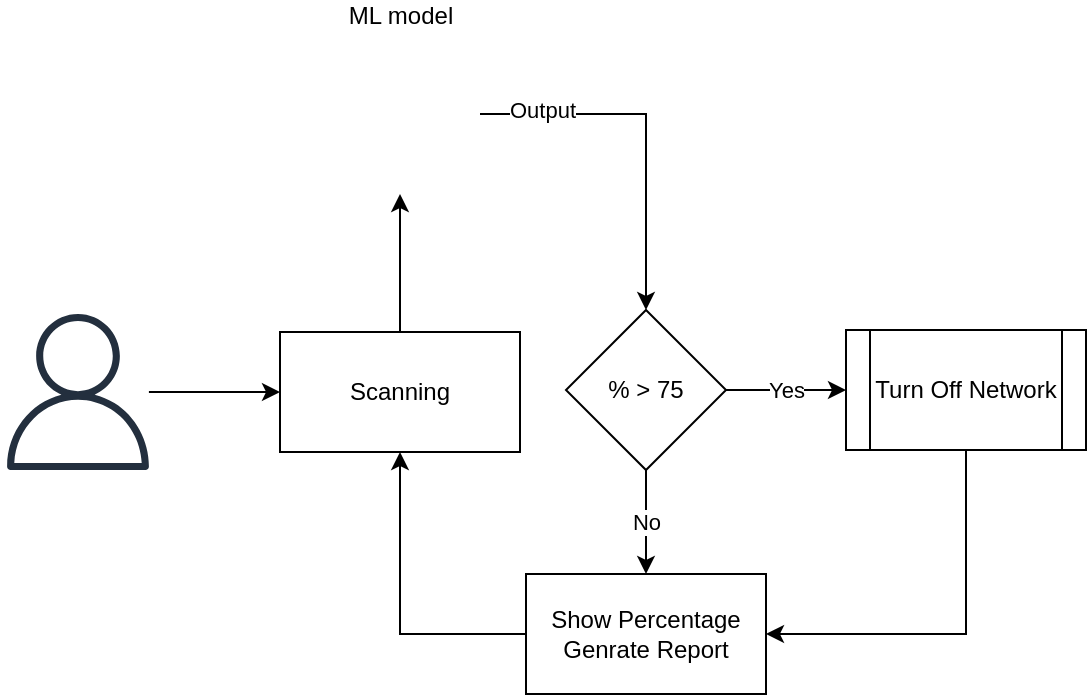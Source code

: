 <mxfile version="13.9.7" type="device"><diagram id="BhWSE_nugIRDwKylVVeL" name="Page-1"><mxGraphModel dx="1038" dy="1717" grid="1" gridSize="10" guides="1" tooltips="1" connect="1" arrows="1" fold="1" page="1" pageScale="1" pageWidth="827" pageHeight="1169" math="0" shadow="0"><root><mxCell id="0"/><mxCell id="1" parent="0"/><mxCell id="bP68IwsOBT3aeBG1_8DS-11" style="edgeStyle=orthogonalEdgeStyle;rounded=0;orthogonalLoop=1;jettySize=auto;html=1;entryX=0;entryY=0.5;entryDx=0;entryDy=0;" edge="1" parent="1" source="bP68IwsOBT3aeBG1_8DS-1" target="bP68IwsOBT3aeBG1_8DS-5"><mxGeometry relative="1" as="geometry"/></mxCell><mxCell id="bP68IwsOBT3aeBG1_8DS-1" value="" style="outlineConnect=0;fontColor=#232F3E;gradientColor=none;fillColor=#232F3E;strokeColor=none;dashed=0;verticalLabelPosition=bottom;verticalAlign=top;align=center;html=1;fontSize=12;fontStyle=0;aspect=fixed;pointerEvents=1;shape=mxgraph.aws4.user;" vertex="1" parent="1"><mxGeometry x="10" y="140" width="78" height="78" as="geometry"/></mxCell><mxCell id="bP68IwsOBT3aeBG1_8DS-10" style="edgeStyle=orthogonalEdgeStyle;rounded=0;orthogonalLoop=1;jettySize=auto;html=1;exitX=0.5;exitY=0;exitDx=0;exitDy=0;" edge="1" parent="1" source="bP68IwsOBT3aeBG1_8DS-5" target="bP68IwsOBT3aeBG1_8DS-7"><mxGeometry relative="1" as="geometry"/></mxCell><mxCell id="bP68IwsOBT3aeBG1_8DS-5" value="Scanning" style="rounded=0;whiteSpace=wrap;html=1;" vertex="1" parent="1"><mxGeometry x="150" y="149" width="120" height="60" as="geometry"/></mxCell><mxCell id="bP68IwsOBT3aeBG1_8DS-15" style="edgeStyle=orthogonalEdgeStyle;rounded=0;orthogonalLoop=1;jettySize=auto;html=1;exitX=1;exitY=0.5;exitDx=0;exitDy=0;" edge="1" parent="1" source="bP68IwsOBT3aeBG1_8DS-7" target="bP68IwsOBT3aeBG1_8DS-13"><mxGeometry relative="1" as="geometry"/></mxCell><mxCell id="bP68IwsOBT3aeBG1_8DS-16" value="Output" style="edgeLabel;html=1;align=center;verticalAlign=middle;resizable=0;points=[];" vertex="1" connectable="0" parent="bP68IwsOBT3aeBG1_8DS-15"><mxGeometry x="-0.659" y="2" relative="1" as="geometry"><mxPoint as="offset"/></mxGeometry></mxCell><mxCell id="bP68IwsOBT3aeBG1_8DS-7" value="ML model" style="shape=image;html=1;verticalAlign=bottom;verticalLabelPosition=top;labelBackgroundColor=#ffffff;imageAspect=0;aspect=fixed;image=https://cdn3.iconfinder.com/data/icons/line-icons-set/128/1-08-128.png;labelPosition=center;align=center;" vertex="1" parent="1"><mxGeometry x="170" width="80" height="80" as="geometry"/></mxCell><mxCell id="bP68IwsOBT3aeBG1_8DS-18" value="No" style="edgeStyle=orthogonalEdgeStyle;rounded=0;orthogonalLoop=1;jettySize=auto;html=1;" edge="1" parent="1" source="bP68IwsOBT3aeBG1_8DS-13" target="bP68IwsOBT3aeBG1_8DS-17"><mxGeometry relative="1" as="geometry"/></mxCell><mxCell id="bP68IwsOBT3aeBG1_8DS-21" value="Yes" style="edgeStyle=orthogonalEdgeStyle;rounded=0;orthogonalLoop=1;jettySize=auto;html=1;" edge="1" parent="1" source="bP68IwsOBT3aeBG1_8DS-13" target="bP68IwsOBT3aeBG1_8DS-20"><mxGeometry relative="1" as="geometry"/></mxCell><mxCell id="bP68IwsOBT3aeBG1_8DS-13" value="% &amp;gt; 75" style="rhombus;whiteSpace=wrap;html=1;" vertex="1" parent="1"><mxGeometry x="293" y="138" width="80" height="80" as="geometry"/></mxCell><mxCell id="bP68IwsOBT3aeBG1_8DS-19" style="edgeStyle=orthogonalEdgeStyle;rounded=0;orthogonalLoop=1;jettySize=auto;html=1;exitX=0;exitY=0.5;exitDx=0;exitDy=0;entryX=0.5;entryY=1;entryDx=0;entryDy=0;" edge="1" parent="1" source="bP68IwsOBT3aeBG1_8DS-17" target="bP68IwsOBT3aeBG1_8DS-5"><mxGeometry relative="1" as="geometry"/></mxCell><mxCell id="bP68IwsOBT3aeBG1_8DS-17" value="Show Percentage&lt;br&gt;Genrate Report" style="rounded=0;whiteSpace=wrap;html=1;" vertex="1" parent="1"><mxGeometry x="273" y="270" width="120" height="60" as="geometry"/></mxCell><mxCell id="bP68IwsOBT3aeBG1_8DS-22" style="edgeStyle=orthogonalEdgeStyle;rounded=0;orthogonalLoop=1;jettySize=auto;html=1;exitX=0.5;exitY=1;exitDx=0;exitDy=0;entryX=1;entryY=0.5;entryDx=0;entryDy=0;" edge="1" parent="1" source="bP68IwsOBT3aeBG1_8DS-20" target="bP68IwsOBT3aeBG1_8DS-17"><mxGeometry relative="1" as="geometry"/></mxCell><mxCell id="bP68IwsOBT3aeBG1_8DS-20" value="Turn Off Network" style="shape=process;whiteSpace=wrap;html=1;backgroundOutline=1;" vertex="1" parent="1"><mxGeometry x="433" y="148" width="120" height="60" as="geometry"/></mxCell></root></mxGraphModel></diagram></mxfile>